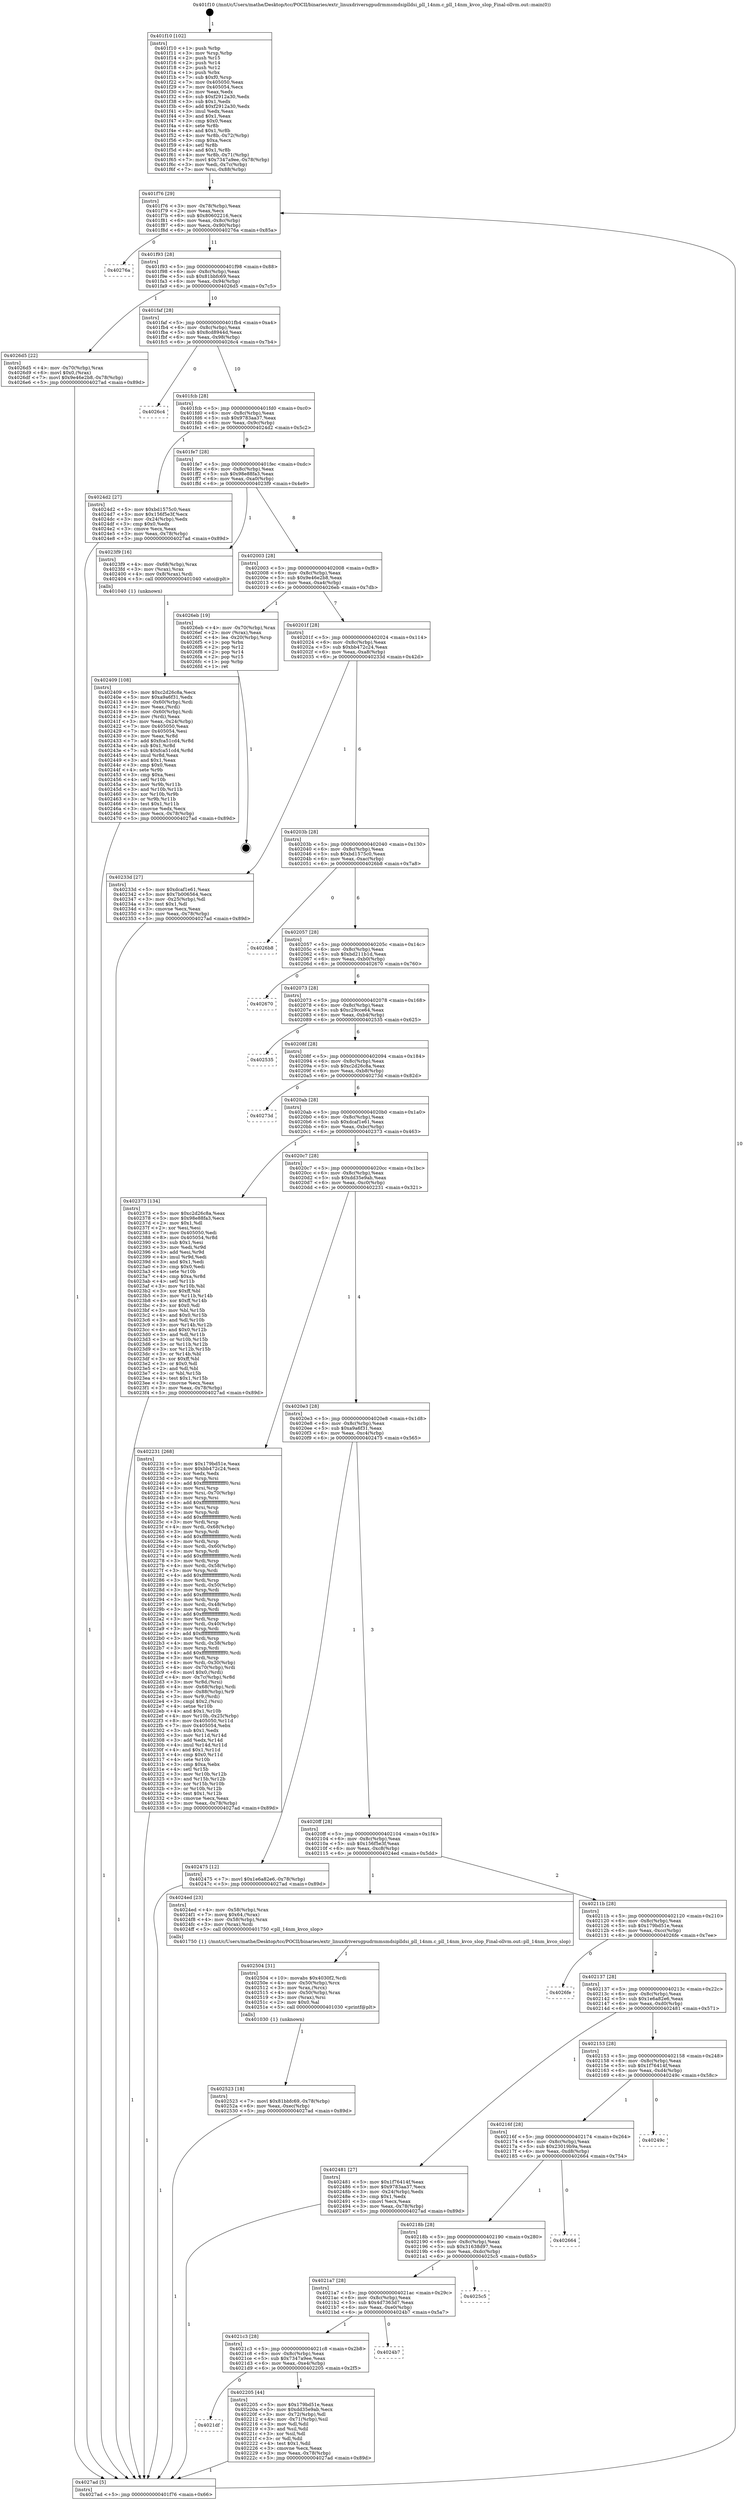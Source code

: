 digraph "0x401f10" {
  label = "0x401f10 (/mnt/c/Users/mathe/Desktop/tcc/POCII/binaries/extr_linuxdriversgpudrmmsmdsiplldsi_pll_14nm.c_pll_14nm_kvco_slop_Final-ollvm.out::main(0))"
  labelloc = "t"
  node[shape=record]

  Entry [label="",width=0.3,height=0.3,shape=circle,fillcolor=black,style=filled]
  "0x401f76" [label="{
     0x401f76 [29]\l
     | [instrs]\l
     &nbsp;&nbsp;0x401f76 \<+3\>: mov -0x78(%rbp),%eax\l
     &nbsp;&nbsp;0x401f79 \<+2\>: mov %eax,%ecx\l
     &nbsp;&nbsp;0x401f7b \<+6\>: sub $0x80602216,%ecx\l
     &nbsp;&nbsp;0x401f81 \<+6\>: mov %eax,-0x8c(%rbp)\l
     &nbsp;&nbsp;0x401f87 \<+6\>: mov %ecx,-0x90(%rbp)\l
     &nbsp;&nbsp;0x401f8d \<+6\>: je 000000000040276a \<main+0x85a\>\l
  }"]
  "0x40276a" [label="{
     0x40276a\l
  }", style=dashed]
  "0x401f93" [label="{
     0x401f93 [28]\l
     | [instrs]\l
     &nbsp;&nbsp;0x401f93 \<+5\>: jmp 0000000000401f98 \<main+0x88\>\l
     &nbsp;&nbsp;0x401f98 \<+6\>: mov -0x8c(%rbp),%eax\l
     &nbsp;&nbsp;0x401f9e \<+5\>: sub $0x81bbfc69,%eax\l
     &nbsp;&nbsp;0x401fa3 \<+6\>: mov %eax,-0x94(%rbp)\l
     &nbsp;&nbsp;0x401fa9 \<+6\>: je 00000000004026d5 \<main+0x7c5\>\l
  }"]
  Exit [label="",width=0.3,height=0.3,shape=circle,fillcolor=black,style=filled,peripheries=2]
  "0x4026d5" [label="{
     0x4026d5 [22]\l
     | [instrs]\l
     &nbsp;&nbsp;0x4026d5 \<+4\>: mov -0x70(%rbp),%rax\l
     &nbsp;&nbsp;0x4026d9 \<+6\>: movl $0x0,(%rax)\l
     &nbsp;&nbsp;0x4026df \<+7\>: movl $0x9e46e2b8,-0x78(%rbp)\l
     &nbsp;&nbsp;0x4026e6 \<+5\>: jmp 00000000004027ad \<main+0x89d\>\l
  }"]
  "0x401faf" [label="{
     0x401faf [28]\l
     | [instrs]\l
     &nbsp;&nbsp;0x401faf \<+5\>: jmp 0000000000401fb4 \<main+0xa4\>\l
     &nbsp;&nbsp;0x401fb4 \<+6\>: mov -0x8c(%rbp),%eax\l
     &nbsp;&nbsp;0x401fba \<+5\>: sub $0x8cd8944d,%eax\l
     &nbsp;&nbsp;0x401fbf \<+6\>: mov %eax,-0x98(%rbp)\l
     &nbsp;&nbsp;0x401fc5 \<+6\>: je 00000000004026c4 \<main+0x7b4\>\l
  }"]
  "0x402523" [label="{
     0x402523 [18]\l
     | [instrs]\l
     &nbsp;&nbsp;0x402523 \<+7\>: movl $0x81bbfc69,-0x78(%rbp)\l
     &nbsp;&nbsp;0x40252a \<+6\>: mov %eax,-0xec(%rbp)\l
     &nbsp;&nbsp;0x402530 \<+5\>: jmp 00000000004027ad \<main+0x89d\>\l
  }"]
  "0x4026c4" [label="{
     0x4026c4\l
  }", style=dashed]
  "0x401fcb" [label="{
     0x401fcb [28]\l
     | [instrs]\l
     &nbsp;&nbsp;0x401fcb \<+5\>: jmp 0000000000401fd0 \<main+0xc0\>\l
     &nbsp;&nbsp;0x401fd0 \<+6\>: mov -0x8c(%rbp),%eax\l
     &nbsp;&nbsp;0x401fd6 \<+5\>: sub $0x9783aa37,%eax\l
     &nbsp;&nbsp;0x401fdb \<+6\>: mov %eax,-0x9c(%rbp)\l
     &nbsp;&nbsp;0x401fe1 \<+6\>: je 00000000004024d2 \<main+0x5c2\>\l
  }"]
  "0x402504" [label="{
     0x402504 [31]\l
     | [instrs]\l
     &nbsp;&nbsp;0x402504 \<+10\>: movabs $0x4030f2,%rdi\l
     &nbsp;&nbsp;0x40250e \<+4\>: mov -0x50(%rbp),%rcx\l
     &nbsp;&nbsp;0x402512 \<+3\>: mov %rax,(%rcx)\l
     &nbsp;&nbsp;0x402515 \<+4\>: mov -0x50(%rbp),%rax\l
     &nbsp;&nbsp;0x402519 \<+3\>: mov (%rax),%rsi\l
     &nbsp;&nbsp;0x40251c \<+2\>: mov $0x0,%al\l
     &nbsp;&nbsp;0x40251e \<+5\>: call 0000000000401030 \<printf@plt\>\l
     | [calls]\l
     &nbsp;&nbsp;0x401030 \{1\} (unknown)\l
  }"]
  "0x4024d2" [label="{
     0x4024d2 [27]\l
     | [instrs]\l
     &nbsp;&nbsp;0x4024d2 \<+5\>: mov $0xbd1575c0,%eax\l
     &nbsp;&nbsp;0x4024d7 \<+5\>: mov $0x156f5e3f,%ecx\l
     &nbsp;&nbsp;0x4024dc \<+3\>: mov -0x24(%rbp),%edx\l
     &nbsp;&nbsp;0x4024df \<+3\>: cmp $0x0,%edx\l
     &nbsp;&nbsp;0x4024e2 \<+3\>: cmove %ecx,%eax\l
     &nbsp;&nbsp;0x4024e5 \<+3\>: mov %eax,-0x78(%rbp)\l
     &nbsp;&nbsp;0x4024e8 \<+5\>: jmp 00000000004027ad \<main+0x89d\>\l
  }"]
  "0x401fe7" [label="{
     0x401fe7 [28]\l
     | [instrs]\l
     &nbsp;&nbsp;0x401fe7 \<+5\>: jmp 0000000000401fec \<main+0xdc\>\l
     &nbsp;&nbsp;0x401fec \<+6\>: mov -0x8c(%rbp),%eax\l
     &nbsp;&nbsp;0x401ff2 \<+5\>: sub $0x98e88fa3,%eax\l
     &nbsp;&nbsp;0x401ff7 \<+6\>: mov %eax,-0xa0(%rbp)\l
     &nbsp;&nbsp;0x401ffd \<+6\>: je 00000000004023f9 \<main+0x4e9\>\l
  }"]
  "0x402409" [label="{
     0x402409 [108]\l
     | [instrs]\l
     &nbsp;&nbsp;0x402409 \<+5\>: mov $0xc2d26c8a,%ecx\l
     &nbsp;&nbsp;0x40240e \<+5\>: mov $0xa9a6f31,%edx\l
     &nbsp;&nbsp;0x402413 \<+4\>: mov -0x60(%rbp),%rdi\l
     &nbsp;&nbsp;0x402417 \<+2\>: mov %eax,(%rdi)\l
     &nbsp;&nbsp;0x402419 \<+4\>: mov -0x60(%rbp),%rdi\l
     &nbsp;&nbsp;0x40241d \<+2\>: mov (%rdi),%eax\l
     &nbsp;&nbsp;0x40241f \<+3\>: mov %eax,-0x24(%rbp)\l
     &nbsp;&nbsp;0x402422 \<+7\>: mov 0x405050,%eax\l
     &nbsp;&nbsp;0x402429 \<+7\>: mov 0x405054,%esi\l
     &nbsp;&nbsp;0x402430 \<+3\>: mov %eax,%r8d\l
     &nbsp;&nbsp;0x402433 \<+7\>: add $0xfca51cd4,%r8d\l
     &nbsp;&nbsp;0x40243a \<+4\>: sub $0x1,%r8d\l
     &nbsp;&nbsp;0x40243e \<+7\>: sub $0xfca51cd4,%r8d\l
     &nbsp;&nbsp;0x402445 \<+4\>: imul %r8d,%eax\l
     &nbsp;&nbsp;0x402449 \<+3\>: and $0x1,%eax\l
     &nbsp;&nbsp;0x40244c \<+3\>: cmp $0x0,%eax\l
     &nbsp;&nbsp;0x40244f \<+4\>: sete %r9b\l
     &nbsp;&nbsp;0x402453 \<+3\>: cmp $0xa,%esi\l
     &nbsp;&nbsp;0x402456 \<+4\>: setl %r10b\l
     &nbsp;&nbsp;0x40245a \<+3\>: mov %r9b,%r11b\l
     &nbsp;&nbsp;0x40245d \<+3\>: and %r10b,%r11b\l
     &nbsp;&nbsp;0x402460 \<+3\>: xor %r10b,%r9b\l
     &nbsp;&nbsp;0x402463 \<+3\>: or %r9b,%r11b\l
     &nbsp;&nbsp;0x402466 \<+4\>: test $0x1,%r11b\l
     &nbsp;&nbsp;0x40246a \<+3\>: cmovne %edx,%ecx\l
     &nbsp;&nbsp;0x40246d \<+3\>: mov %ecx,-0x78(%rbp)\l
     &nbsp;&nbsp;0x402470 \<+5\>: jmp 00000000004027ad \<main+0x89d\>\l
  }"]
  "0x4023f9" [label="{
     0x4023f9 [16]\l
     | [instrs]\l
     &nbsp;&nbsp;0x4023f9 \<+4\>: mov -0x68(%rbp),%rax\l
     &nbsp;&nbsp;0x4023fd \<+3\>: mov (%rax),%rax\l
     &nbsp;&nbsp;0x402400 \<+4\>: mov 0x8(%rax),%rdi\l
     &nbsp;&nbsp;0x402404 \<+5\>: call 0000000000401040 \<atoi@plt\>\l
     | [calls]\l
     &nbsp;&nbsp;0x401040 \{1\} (unknown)\l
  }"]
  "0x402003" [label="{
     0x402003 [28]\l
     | [instrs]\l
     &nbsp;&nbsp;0x402003 \<+5\>: jmp 0000000000402008 \<main+0xf8\>\l
     &nbsp;&nbsp;0x402008 \<+6\>: mov -0x8c(%rbp),%eax\l
     &nbsp;&nbsp;0x40200e \<+5\>: sub $0x9e46e2b8,%eax\l
     &nbsp;&nbsp;0x402013 \<+6\>: mov %eax,-0xa4(%rbp)\l
     &nbsp;&nbsp;0x402019 \<+6\>: je 00000000004026eb \<main+0x7db\>\l
  }"]
  "0x401f10" [label="{
     0x401f10 [102]\l
     | [instrs]\l
     &nbsp;&nbsp;0x401f10 \<+1\>: push %rbp\l
     &nbsp;&nbsp;0x401f11 \<+3\>: mov %rsp,%rbp\l
     &nbsp;&nbsp;0x401f14 \<+2\>: push %r15\l
     &nbsp;&nbsp;0x401f16 \<+2\>: push %r14\l
     &nbsp;&nbsp;0x401f18 \<+2\>: push %r12\l
     &nbsp;&nbsp;0x401f1a \<+1\>: push %rbx\l
     &nbsp;&nbsp;0x401f1b \<+7\>: sub $0xf0,%rsp\l
     &nbsp;&nbsp;0x401f22 \<+7\>: mov 0x405050,%eax\l
     &nbsp;&nbsp;0x401f29 \<+7\>: mov 0x405054,%ecx\l
     &nbsp;&nbsp;0x401f30 \<+2\>: mov %eax,%edx\l
     &nbsp;&nbsp;0x401f32 \<+6\>: sub $0xf2912a30,%edx\l
     &nbsp;&nbsp;0x401f38 \<+3\>: sub $0x1,%edx\l
     &nbsp;&nbsp;0x401f3b \<+6\>: add $0xf2912a30,%edx\l
     &nbsp;&nbsp;0x401f41 \<+3\>: imul %edx,%eax\l
     &nbsp;&nbsp;0x401f44 \<+3\>: and $0x1,%eax\l
     &nbsp;&nbsp;0x401f47 \<+3\>: cmp $0x0,%eax\l
     &nbsp;&nbsp;0x401f4a \<+4\>: sete %r8b\l
     &nbsp;&nbsp;0x401f4e \<+4\>: and $0x1,%r8b\l
     &nbsp;&nbsp;0x401f52 \<+4\>: mov %r8b,-0x72(%rbp)\l
     &nbsp;&nbsp;0x401f56 \<+3\>: cmp $0xa,%ecx\l
     &nbsp;&nbsp;0x401f59 \<+4\>: setl %r8b\l
     &nbsp;&nbsp;0x401f5d \<+4\>: and $0x1,%r8b\l
     &nbsp;&nbsp;0x401f61 \<+4\>: mov %r8b,-0x71(%rbp)\l
     &nbsp;&nbsp;0x401f65 \<+7\>: movl $0x7347a9ee,-0x78(%rbp)\l
     &nbsp;&nbsp;0x401f6c \<+3\>: mov %edi,-0x7c(%rbp)\l
     &nbsp;&nbsp;0x401f6f \<+7\>: mov %rsi,-0x88(%rbp)\l
  }"]
  "0x4026eb" [label="{
     0x4026eb [19]\l
     | [instrs]\l
     &nbsp;&nbsp;0x4026eb \<+4\>: mov -0x70(%rbp),%rax\l
     &nbsp;&nbsp;0x4026ef \<+2\>: mov (%rax),%eax\l
     &nbsp;&nbsp;0x4026f1 \<+4\>: lea -0x20(%rbp),%rsp\l
     &nbsp;&nbsp;0x4026f5 \<+1\>: pop %rbx\l
     &nbsp;&nbsp;0x4026f6 \<+2\>: pop %r12\l
     &nbsp;&nbsp;0x4026f8 \<+2\>: pop %r14\l
     &nbsp;&nbsp;0x4026fa \<+2\>: pop %r15\l
     &nbsp;&nbsp;0x4026fc \<+1\>: pop %rbp\l
     &nbsp;&nbsp;0x4026fd \<+1\>: ret\l
  }"]
  "0x40201f" [label="{
     0x40201f [28]\l
     | [instrs]\l
     &nbsp;&nbsp;0x40201f \<+5\>: jmp 0000000000402024 \<main+0x114\>\l
     &nbsp;&nbsp;0x402024 \<+6\>: mov -0x8c(%rbp),%eax\l
     &nbsp;&nbsp;0x40202a \<+5\>: sub $0xbb472c24,%eax\l
     &nbsp;&nbsp;0x40202f \<+6\>: mov %eax,-0xa8(%rbp)\l
     &nbsp;&nbsp;0x402035 \<+6\>: je 000000000040233d \<main+0x42d\>\l
  }"]
  "0x4027ad" [label="{
     0x4027ad [5]\l
     | [instrs]\l
     &nbsp;&nbsp;0x4027ad \<+5\>: jmp 0000000000401f76 \<main+0x66\>\l
  }"]
  "0x40233d" [label="{
     0x40233d [27]\l
     | [instrs]\l
     &nbsp;&nbsp;0x40233d \<+5\>: mov $0xdcaf1e61,%eax\l
     &nbsp;&nbsp;0x402342 \<+5\>: mov $0x7b006564,%ecx\l
     &nbsp;&nbsp;0x402347 \<+3\>: mov -0x25(%rbp),%dl\l
     &nbsp;&nbsp;0x40234a \<+3\>: test $0x1,%dl\l
     &nbsp;&nbsp;0x40234d \<+3\>: cmovne %ecx,%eax\l
     &nbsp;&nbsp;0x402350 \<+3\>: mov %eax,-0x78(%rbp)\l
     &nbsp;&nbsp;0x402353 \<+5\>: jmp 00000000004027ad \<main+0x89d\>\l
  }"]
  "0x40203b" [label="{
     0x40203b [28]\l
     | [instrs]\l
     &nbsp;&nbsp;0x40203b \<+5\>: jmp 0000000000402040 \<main+0x130\>\l
     &nbsp;&nbsp;0x402040 \<+6\>: mov -0x8c(%rbp),%eax\l
     &nbsp;&nbsp;0x402046 \<+5\>: sub $0xbd1575c0,%eax\l
     &nbsp;&nbsp;0x40204b \<+6\>: mov %eax,-0xac(%rbp)\l
     &nbsp;&nbsp;0x402051 \<+6\>: je 00000000004026b8 \<main+0x7a8\>\l
  }"]
  "0x4021df" [label="{
     0x4021df\l
  }", style=dashed]
  "0x4026b8" [label="{
     0x4026b8\l
  }", style=dashed]
  "0x402057" [label="{
     0x402057 [28]\l
     | [instrs]\l
     &nbsp;&nbsp;0x402057 \<+5\>: jmp 000000000040205c \<main+0x14c\>\l
     &nbsp;&nbsp;0x40205c \<+6\>: mov -0x8c(%rbp),%eax\l
     &nbsp;&nbsp;0x402062 \<+5\>: sub $0xbd211b1d,%eax\l
     &nbsp;&nbsp;0x402067 \<+6\>: mov %eax,-0xb0(%rbp)\l
     &nbsp;&nbsp;0x40206d \<+6\>: je 0000000000402670 \<main+0x760\>\l
  }"]
  "0x402205" [label="{
     0x402205 [44]\l
     | [instrs]\l
     &nbsp;&nbsp;0x402205 \<+5\>: mov $0x179bd51e,%eax\l
     &nbsp;&nbsp;0x40220a \<+5\>: mov $0xdd35e9ab,%ecx\l
     &nbsp;&nbsp;0x40220f \<+3\>: mov -0x72(%rbp),%dl\l
     &nbsp;&nbsp;0x402212 \<+4\>: mov -0x71(%rbp),%sil\l
     &nbsp;&nbsp;0x402216 \<+3\>: mov %dl,%dil\l
     &nbsp;&nbsp;0x402219 \<+3\>: and %sil,%dil\l
     &nbsp;&nbsp;0x40221c \<+3\>: xor %sil,%dl\l
     &nbsp;&nbsp;0x40221f \<+3\>: or %dl,%dil\l
     &nbsp;&nbsp;0x402222 \<+4\>: test $0x1,%dil\l
     &nbsp;&nbsp;0x402226 \<+3\>: cmovne %ecx,%eax\l
     &nbsp;&nbsp;0x402229 \<+3\>: mov %eax,-0x78(%rbp)\l
     &nbsp;&nbsp;0x40222c \<+5\>: jmp 00000000004027ad \<main+0x89d\>\l
  }"]
  "0x402670" [label="{
     0x402670\l
  }", style=dashed]
  "0x402073" [label="{
     0x402073 [28]\l
     | [instrs]\l
     &nbsp;&nbsp;0x402073 \<+5\>: jmp 0000000000402078 \<main+0x168\>\l
     &nbsp;&nbsp;0x402078 \<+6\>: mov -0x8c(%rbp),%eax\l
     &nbsp;&nbsp;0x40207e \<+5\>: sub $0xc29cce64,%eax\l
     &nbsp;&nbsp;0x402083 \<+6\>: mov %eax,-0xb4(%rbp)\l
     &nbsp;&nbsp;0x402089 \<+6\>: je 0000000000402535 \<main+0x625\>\l
  }"]
  "0x4021c3" [label="{
     0x4021c3 [28]\l
     | [instrs]\l
     &nbsp;&nbsp;0x4021c3 \<+5\>: jmp 00000000004021c8 \<main+0x2b8\>\l
     &nbsp;&nbsp;0x4021c8 \<+6\>: mov -0x8c(%rbp),%eax\l
     &nbsp;&nbsp;0x4021ce \<+5\>: sub $0x7347a9ee,%eax\l
     &nbsp;&nbsp;0x4021d3 \<+6\>: mov %eax,-0xe4(%rbp)\l
     &nbsp;&nbsp;0x4021d9 \<+6\>: je 0000000000402205 \<main+0x2f5\>\l
  }"]
  "0x402535" [label="{
     0x402535\l
  }", style=dashed]
  "0x40208f" [label="{
     0x40208f [28]\l
     | [instrs]\l
     &nbsp;&nbsp;0x40208f \<+5\>: jmp 0000000000402094 \<main+0x184\>\l
     &nbsp;&nbsp;0x402094 \<+6\>: mov -0x8c(%rbp),%eax\l
     &nbsp;&nbsp;0x40209a \<+5\>: sub $0xc2d26c8a,%eax\l
     &nbsp;&nbsp;0x40209f \<+6\>: mov %eax,-0xb8(%rbp)\l
     &nbsp;&nbsp;0x4020a5 \<+6\>: je 000000000040273d \<main+0x82d\>\l
  }"]
  "0x4024b7" [label="{
     0x4024b7\l
  }", style=dashed]
  "0x40273d" [label="{
     0x40273d\l
  }", style=dashed]
  "0x4020ab" [label="{
     0x4020ab [28]\l
     | [instrs]\l
     &nbsp;&nbsp;0x4020ab \<+5\>: jmp 00000000004020b0 \<main+0x1a0\>\l
     &nbsp;&nbsp;0x4020b0 \<+6\>: mov -0x8c(%rbp),%eax\l
     &nbsp;&nbsp;0x4020b6 \<+5\>: sub $0xdcaf1e61,%eax\l
     &nbsp;&nbsp;0x4020bb \<+6\>: mov %eax,-0xbc(%rbp)\l
     &nbsp;&nbsp;0x4020c1 \<+6\>: je 0000000000402373 \<main+0x463\>\l
  }"]
  "0x4021a7" [label="{
     0x4021a7 [28]\l
     | [instrs]\l
     &nbsp;&nbsp;0x4021a7 \<+5\>: jmp 00000000004021ac \<main+0x29c\>\l
     &nbsp;&nbsp;0x4021ac \<+6\>: mov -0x8c(%rbp),%eax\l
     &nbsp;&nbsp;0x4021b2 \<+5\>: sub $0x4d7363d7,%eax\l
     &nbsp;&nbsp;0x4021b7 \<+6\>: mov %eax,-0xe0(%rbp)\l
     &nbsp;&nbsp;0x4021bd \<+6\>: je 00000000004024b7 \<main+0x5a7\>\l
  }"]
  "0x402373" [label="{
     0x402373 [134]\l
     | [instrs]\l
     &nbsp;&nbsp;0x402373 \<+5\>: mov $0xc2d26c8a,%eax\l
     &nbsp;&nbsp;0x402378 \<+5\>: mov $0x98e88fa3,%ecx\l
     &nbsp;&nbsp;0x40237d \<+2\>: mov $0x1,%dl\l
     &nbsp;&nbsp;0x40237f \<+2\>: xor %esi,%esi\l
     &nbsp;&nbsp;0x402381 \<+7\>: mov 0x405050,%edi\l
     &nbsp;&nbsp;0x402388 \<+8\>: mov 0x405054,%r8d\l
     &nbsp;&nbsp;0x402390 \<+3\>: sub $0x1,%esi\l
     &nbsp;&nbsp;0x402393 \<+3\>: mov %edi,%r9d\l
     &nbsp;&nbsp;0x402396 \<+3\>: add %esi,%r9d\l
     &nbsp;&nbsp;0x402399 \<+4\>: imul %r9d,%edi\l
     &nbsp;&nbsp;0x40239d \<+3\>: and $0x1,%edi\l
     &nbsp;&nbsp;0x4023a0 \<+3\>: cmp $0x0,%edi\l
     &nbsp;&nbsp;0x4023a3 \<+4\>: sete %r10b\l
     &nbsp;&nbsp;0x4023a7 \<+4\>: cmp $0xa,%r8d\l
     &nbsp;&nbsp;0x4023ab \<+4\>: setl %r11b\l
     &nbsp;&nbsp;0x4023af \<+3\>: mov %r10b,%bl\l
     &nbsp;&nbsp;0x4023b2 \<+3\>: xor $0xff,%bl\l
     &nbsp;&nbsp;0x4023b5 \<+3\>: mov %r11b,%r14b\l
     &nbsp;&nbsp;0x4023b8 \<+4\>: xor $0xff,%r14b\l
     &nbsp;&nbsp;0x4023bc \<+3\>: xor $0x0,%dl\l
     &nbsp;&nbsp;0x4023bf \<+3\>: mov %bl,%r15b\l
     &nbsp;&nbsp;0x4023c2 \<+4\>: and $0x0,%r15b\l
     &nbsp;&nbsp;0x4023c6 \<+3\>: and %dl,%r10b\l
     &nbsp;&nbsp;0x4023c9 \<+3\>: mov %r14b,%r12b\l
     &nbsp;&nbsp;0x4023cc \<+4\>: and $0x0,%r12b\l
     &nbsp;&nbsp;0x4023d0 \<+3\>: and %dl,%r11b\l
     &nbsp;&nbsp;0x4023d3 \<+3\>: or %r10b,%r15b\l
     &nbsp;&nbsp;0x4023d6 \<+3\>: or %r11b,%r12b\l
     &nbsp;&nbsp;0x4023d9 \<+3\>: xor %r12b,%r15b\l
     &nbsp;&nbsp;0x4023dc \<+3\>: or %r14b,%bl\l
     &nbsp;&nbsp;0x4023df \<+3\>: xor $0xff,%bl\l
     &nbsp;&nbsp;0x4023e2 \<+3\>: or $0x0,%dl\l
     &nbsp;&nbsp;0x4023e5 \<+2\>: and %dl,%bl\l
     &nbsp;&nbsp;0x4023e7 \<+3\>: or %bl,%r15b\l
     &nbsp;&nbsp;0x4023ea \<+4\>: test $0x1,%r15b\l
     &nbsp;&nbsp;0x4023ee \<+3\>: cmovne %ecx,%eax\l
     &nbsp;&nbsp;0x4023f1 \<+3\>: mov %eax,-0x78(%rbp)\l
     &nbsp;&nbsp;0x4023f4 \<+5\>: jmp 00000000004027ad \<main+0x89d\>\l
  }"]
  "0x4020c7" [label="{
     0x4020c7 [28]\l
     | [instrs]\l
     &nbsp;&nbsp;0x4020c7 \<+5\>: jmp 00000000004020cc \<main+0x1bc\>\l
     &nbsp;&nbsp;0x4020cc \<+6\>: mov -0x8c(%rbp),%eax\l
     &nbsp;&nbsp;0x4020d2 \<+5\>: sub $0xdd35e9ab,%eax\l
     &nbsp;&nbsp;0x4020d7 \<+6\>: mov %eax,-0xc0(%rbp)\l
     &nbsp;&nbsp;0x4020dd \<+6\>: je 0000000000402231 \<main+0x321\>\l
  }"]
  "0x4025c5" [label="{
     0x4025c5\l
  }", style=dashed]
  "0x402231" [label="{
     0x402231 [268]\l
     | [instrs]\l
     &nbsp;&nbsp;0x402231 \<+5\>: mov $0x179bd51e,%eax\l
     &nbsp;&nbsp;0x402236 \<+5\>: mov $0xbb472c24,%ecx\l
     &nbsp;&nbsp;0x40223b \<+2\>: xor %edx,%edx\l
     &nbsp;&nbsp;0x40223d \<+3\>: mov %rsp,%rsi\l
     &nbsp;&nbsp;0x402240 \<+4\>: add $0xfffffffffffffff0,%rsi\l
     &nbsp;&nbsp;0x402244 \<+3\>: mov %rsi,%rsp\l
     &nbsp;&nbsp;0x402247 \<+4\>: mov %rsi,-0x70(%rbp)\l
     &nbsp;&nbsp;0x40224b \<+3\>: mov %rsp,%rsi\l
     &nbsp;&nbsp;0x40224e \<+4\>: add $0xfffffffffffffff0,%rsi\l
     &nbsp;&nbsp;0x402252 \<+3\>: mov %rsi,%rsp\l
     &nbsp;&nbsp;0x402255 \<+3\>: mov %rsp,%rdi\l
     &nbsp;&nbsp;0x402258 \<+4\>: add $0xfffffffffffffff0,%rdi\l
     &nbsp;&nbsp;0x40225c \<+3\>: mov %rdi,%rsp\l
     &nbsp;&nbsp;0x40225f \<+4\>: mov %rdi,-0x68(%rbp)\l
     &nbsp;&nbsp;0x402263 \<+3\>: mov %rsp,%rdi\l
     &nbsp;&nbsp;0x402266 \<+4\>: add $0xfffffffffffffff0,%rdi\l
     &nbsp;&nbsp;0x40226a \<+3\>: mov %rdi,%rsp\l
     &nbsp;&nbsp;0x40226d \<+4\>: mov %rdi,-0x60(%rbp)\l
     &nbsp;&nbsp;0x402271 \<+3\>: mov %rsp,%rdi\l
     &nbsp;&nbsp;0x402274 \<+4\>: add $0xfffffffffffffff0,%rdi\l
     &nbsp;&nbsp;0x402278 \<+3\>: mov %rdi,%rsp\l
     &nbsp;&nbsp;0x40227b \<+4\>: mov %rdi,-0x58(%rbp)\l
     &nbsp;&nbsp;0x40227f \<+3\>: mov %rsp,%rdi\l
     &nbsp;&nbsp;0x402282 \<+4\>: add $0xfffffffffffffff0,%rdi\l
     &nbsp;&nbsp;0x402286 \<+3\>: mov %rdi,%rsp\l
     &nbsp;&nbsp;0x402289 \<+4\>: mov %rdi,-0x50(%rbp)\l
     &nbsp;&nbsp;0x40228d \<+3\>: mov %rsp,%rdi\l
     &nbsp;&nbsp;0x402290 \<+4\>: add $0xfffffffffffffff0,%rdi\l
     &nbsp;&nbsp;0x402294 \<+3\>: mov %rdi,%rsp\l
     &nbsp;&nbsp;0x402297 \<+4\>: mov %rdi,-0x48(%rbp)\l
     &nbsp;&nbsp;0x40229b \<+3\>: mov %rsp,%rdi\l
     &nbsp;&nbsp;0x40229e \<+4\>: add $0xfffffffffffffff0,%rdi\l
     &nbsp;&nbsp;0x4022a2 \<+3\>: mov %rdi,%rsp\l
     &nbsp;&nbsp;0x4022a5 \<+4\>: mov %rdi,-0x40(%rbp)\l
     &nbsp;&nbsp;0x4022a9 \<+3\>: mov %rsp,%rdi\l
     &nbsp;&nbsp;0x4022ac \<+4\>: add $0xfffffffffffffff0,%rdi\l
     &nbsp;&nbsp;0x4022b0 \<+3\>: mov %rdi,%rsp\l
     &nbsp;&nbsp;0x4022b3 \<+4\>: mov %rdi,-0x38(%rbp)\l
     &nbsp;&nbsp;0x4022b7 \<+3\>: mov %rsp,%rdi\l
     &nbsp;&nbsp;0x4022ba \<+4\>: add $0xfffffffffffffff0,%rdi\l
     &nbsp;&nbsp;0x4022be \<+3\>: mov %rdi,%rsp\l
     &nbsp;&nbsp;0x4022c1 \<+4\>: mov %rdi,-0x30(%rbp)\l
     &nbsp;&nbsp;0x4022c5 \<+4\>: mov -0x70(%rbp),%rdi\l
     &nbsp;&nbsp;0x4022c9 \<+6\>: movl $0x0,(%rdi)\l
     &nbsp;&nbsp;0x4022cf \<+4\>: mov -0x7c(%rbp),%r8d\l
     &nbsp;&nbsp;0x4022d3 \<+3\>: mov %r8d,(%rsi)\l
     &nbsp;&nbsp;0x4022d6 \<+4\>: mov -0x68(%rbp),%rdi\l
     &nbsp;&nbsp;0x4022da \<+7\>: mov -0x88(%rbp),%r9\l
     &nbsp;&nbsp;0x4022e1 \<+3\>: mov %r9,(%rdi)\l
     &nbsp;&nbsp;0x4022e4 \<+3\>: cmpl $0x2,(%rsi)\l
     &nbsp;&nbsp;0x4022e7 \<+4\>: setne %r10b\l
     &nbsp;&nbsp;0x4022eb \<+4\>: and $0x1,%r10b\l
     &nbsp;&nbsp;0x4022ef \<+4\>: mov %r10b,-0x25(%rbp)\l
     &nbsp;&nbsp;0x4022f3 \<+8\>: mov 0x405050,%r11d\l
     &nbsp;&nbsp;0x4022fb \<+7\>: mov 0x405054,%ebx\l
     &nbsp;&nbsp;0x402302 \<+3\>: sub $0x1,%edx\l
     &nbsp;&nbsp;0x402305 \<+3\>: mov %r11d,%r14d\l
     &nbsp;&nbsp;0x402308 \<+3\>: add %edx,%r14d\l
     &nbsp;&nbsp;0x40230b \<+4\>: imul %r14d,%r11d\l
     &nbsp;&nbsp;0x40230f \<+4\>: and $0x1,%r11d\l
     &nbsp;&nbsp;0x402313 \<+4\>: cmp $0x0,%r11d\l
     &nbsp;&nbsp;0x402317 \<+4\>: sete %r10b\l
     &nbsp;&nbsp;0x40231b \<+3\>: cmp $0xa,%ebx\l
     &nbsp;&nbsp;0x40231e \<+4\>: setl %r15b\l
     &nbsp;&nbsp;0x402322 \<+3\>: mov %r10b,%r12b\l
     &nbsp;&nbsp;0x402325 \<+3\>: and %r15b,%r12b\l
     &nbsp;&nbsp;0x402328 \<+3\>: xor %r15b,%r10b\l
     &nbsp;&nbsp;0x40232b \<+3\>: or %r10b,%r12b\l
     &nbsp;&nbsp;0x40232e \<+4\>: test $0x1,%r12b\l
     &nbsp;&nbsp;0x402332 \<+3\>: cmovne %ecx,%eax\l
     &nbsp;&nbsp;0x402335 \<+3\>: mov %eax,-0x78(%rbp)\l
     &nbsp;&nbsp;0x402338 \<+5\>: jmp 00000000004027ad \<main+0x89d\>\l
  }"]
  "0x4020e3" [label="{
     0x4020e3 [28]\l
     | [instrs]\l
     &nbsp;&nbsp;0x4020e3 \<+5\>: jmp 00000000004020e8 \<main+0x1d8\>\l
     &nbsp;&nbsp;0x4020e8 \<+6\>: mov -0x8c(%rbp),%eax\l
     &nbsp;&nbsp;0x4020ee \<+5\>: sub $0xa9a6f31,%eax\l
     &nbsp;&nbsp;0x4020f3 \<+6\>: mov %eax,-0xc4(%rbp)\l
     &nbsp;&nbsp;0x4020f9 \<+6\>: je 0000000000402475 \<main+0x565\>\l
  }"]
  "0x40218b" [label="{
     0x40218b [28]\l
     | [instrs]\l
     &nbsp;&nbsp;0x40218b \<+5\>: jmp 0000000000402190 \<main+0x280\>\l
     &nbsp;&nbsp;0x402190 \<+6\>: mov -0x8c(%rbp),%eax\l
     &nbsp;&nbsp;0x402196 \<+5\>: sub $0x31638d97,%eax\l
     &nbsp;&nbsp;0x40219b \<+6\>: mov %eax,-0xdc(%rbp)\l
     &nbsp;&nbsp;0x4021a1 \<+6\>: je 00000000004025c5 \<main+0x6b5\>\l
  }"]
  "0x402475" [label="{
     0x402475 [12]\l
     | [instrs]\l
     &nbsp;&nbsp;0x402475 \<+7\>: movl $0x1e6a82e6,-0x78(%rbp)\l
     &nbsp;&nbsp;0x40247c \<+5\>: jmp 00000000004027ad \<main+0x89d\>\l
  }"]
  "0x4020ff" [label="{
     0x4020ff [28]\l
     | [instrs]\l
     &nbsp;&nbsp;0x4020ff \<+5\>: jmp 0000000000402104 \<main+0x1f4\>\l
     &nbsp;&nbsp;0x402104 \<+6\>: mov -0x8c(%rbp),%eax\l
     &nbsp;&nbsp;0x40210a \<+5\>: sub $0x156f5e3f,%eax\l
     &nbsp;&nbsp;0x40210f \<+6\>: mov %eax,-0xc8(%rbp)\l
     &nbsp;&nbsp;0x402115 \<+6\>: je 00000000004024ed \<main+0x5dd\>\l
  }"]
  "0x402664" [label="{
     0x402664\l
  }", style=dashed]
  "0x4024ed" [label="{
     0x4024ed [23]\l
     | [instrs]\l
     &nbsp;&nbsp;0x4024ed \<+4\>: mov -0x58(%rbp),%rax\l
     &nbsp;&nbsp;0x4024f1 \<+7\>: movq $0x64,(%rax)\l
     &nbsp;&nbsp;0x4024f8 \<+4\>: mov -0x58(%rbp),%rax\l
     &nbsp;&nbsp;0x4024fc \<+3\>: mov (%rax),%rdi\l
     &nbsp;&nbsp;0x4024ff \<+5\>: call 0000000000401750 \<pll_14nm_kvco_slop\>\l
     | [calls]\l
     &nbsp;&nbsp;0x401750 \{1\} (/mnt/c/Users/mathe/Desktop/tcc/POCII/binaries/extr_linuxdriversgpudrmmsmdsiplldsi_pll_14nm.c_pll_14nm_kvco_slop_Final-ollvm.out::pll_14nm_kvco_slop)\l
  }"]
  "0x40211b" [label="{
     0x40211b [28]\l
     | [instrs]\l
     &nbsp;&nbsp;0x40211b \<+5\>: jmp 0000000000402120 \<main+0x210\>\l
     &nbsp;&nbsp;0x402120 \<+6\>: mov -0x8c(%rbp),%eax\l
     &nbsp;&nbsp;0x402126 \<+5\>: sub $0x179bd51e,%eax\l
     &nbsp;&nbsp;0x40212b \<+6\>: mov %eax,-0xcc(%rbp)\l
     &nbsp;&nbsp;0x402131 \<+6\>: je 00000000004026fe \<main+0x7ee\>\l
  }"]
  "0x40216f" [label="{
     0x40216f [28]\l
     | [instrs]\l
     &nbsp;&nbsp;0x40216f \<+5\>: jmp 0000000000402174 \<main+0x264\>\l
     &nbsp;&nbsp;0x402174 \<+6\>: mov -0x8c(%rbp),%eax\l
     &nbsp;&nbsp;0x40217a \<+5\>: sub $0x23019b9a,%eax\l
     &nbsp;&nbsp;0x40217f \<+6\>: mov %eax,-0xd8(%rbp)\l
     &nbsp;&nbsp;0x402185 \<+6\>: je 0000000000402664 \<main+0x754\>\l
  }"]
  "0x4026fe" [label="{
     0x4026fe\l
  }", style=dashed]
  "0x402137" [label="{
     0x402137 [28]\l
     | [instrs]\l
     &nbsp;&nbsp;0x402137 \<+5\>: jmp 000000000040213c \<main+0x22c\>\l
     &nbsp;&nbsp;0x40213c \<+6\>: mov -0x8c(%rbp),%eax\l
     &nbsp;&nbsp;0x402142 \<+5\>: sub $0x1e6a82e6,%eax\l
     &nbsp;&nbsp;0x402147 \<+6\>: mov %eax,-0xd0(%rbp)\l
     &nbsp;&nbsp;0x40214d \<+6\>: je 0000000000402481 \<main+0x571\>\l
  }"]
  "0x40249c" [label="{
     0x40249c\l
  }", style=dashed]
  "0x402481" [label="{
     0x402481 [27]\l
     | [instrs]\l
     &nbsp;&nbsp;0x402481 \<+5\>: mov $0x1f76414f,%eax\l
     &nbsp;&nbsp;0x402486 \<+5\>: mov $0x9783aa37,%ecx\l
     &nbsp;&nbsp;0x40248b \<+3\>: mov -0x24(%rbp),%edx\l
     &nbsp;&nbsp;0x40248e \<+3\>: cmp $0x1,%edx\l
     &nbsp;&nbsp;0x402491 \<+3\>: cmovl %ecx,%eax\l
     &nbsp;&nbsp;0x402494 \<+3\>: mov %eax,-0x78(%rbp)\l
     &nbsp;&nbsp;0x402497 \<+5\>: jmp 00000000004027ad \<main+0x89d\>\l
  }"]
  "0x402153" [label="{
     0x402153 [28]\l
     | [instrs]\l
     &nbsp;&nbsp;0x402153 \<+5\>: jmp 0000000000402158 \<main+0x248\>\l
     &nbsp;&nbsp;0x402158 \<+6\>: mov -0x8c(%rbp),%eax\l
     &nbsp;&nbsp;0x40215e \<+5\>: sub $0x1f76414f,%eax\l
     &nbsp;&nbsp;0x402163 \<+6\>: mov %eax,-0xd4(%rbp)\l
     &nbsp;&nbsp;0x402169 \<+6\>: je 000000000040249c \<main+0x58c\>\l
  }"]
  Entry -> "0x401f10" [label=" 1"]
  "0x401f76" -> "0x40276a" [label=" 0"]
  "0x401f76" -> "0x401f93" [label=" 11"]
  "0x4026eb" -> Exit [label=" 1"]
  "0x401f93" -> "0x4026d5" [label=" 1"]
  "0x401f93" -> "0x401faf" [label=" 10"]
  "0x4026d5" -> "0x4027ad" [label=" 1"]
  "0x401faf" -> "0x4026c4" [label=" 0"]
  "0x401faf" -> "0x401fcb" [label=" 10"]
  "0x402523" -> "0x4027ad" [label=" 1"]
  "0x401fcb" -> "0x4024d2" [label=" 1"]
  "0x401fcb" -> "0x401fe7" [label=" 9"]
  "0x402504" -> "0x402523" [label=" 1"]
  "0x401fe7" -> "0x4023f9" [label=" 1"]
  "0x401fe7" -> "0x402003" [label=" 8"]
  "0x4024ed" -> "0x402504" [label=" 1"]
  "0x402003" -> "0x4026eb" [label=" 1"]
  "0x402003" -> "0x40201f" [label=" 7"]
  "0x402481" -> "0x4027ad" [label=" 1"]
  "0x40201f" -> "0x40233d" [label=" 1"]
  "0x40201f" -> "0x40203b" [label=" 6"]
  "0x402475" -> "0x4027ad" [label=" 1"]
  "0x40203b" -> "0x4026b8" [label=" 0"]
  "0x40203b" -> "0x402057" [label=" 6"]
  "0x402409" -> "0x4027ad" [label=" 1"]
  "0x402057" -> "0x402670" [label=" 0"]
  "0x402057" -> "0x402073" [label=" 6"]
  "0x4023f9" -> "0x402409" [label=" 1"]
  "0x402073" -> "0x402535" [label=" 0"]
  "0x402073" -> "0x40208f" [label=" 6"]
  "0x40233d" -> "0x4027ad" [label=" 1"]
  "0x40208f" -> "0x40273d" [label=" 0"]
  "0x40208f" -> "0x4020ab" [label=" 6"]
  "0x402231" -> "0x4027ad" [label=" 1"]
  "0x4020ab" -> "0x402373" [label=" 1"]
  "0x4020ab" -> "0x4020c7" [label=" 5"]
  "0x4027ad" -> "0x401f76" [label=" 10"]
  "0x4020c7" -> "0x402231" [label=" 1"]
  "0x4020c7" -> "0x4020e3" [label=" 4"]
  "0x401f10" -> "0x401f76" [label=" 1"]
  "0x4020e3" -> "0x402475" [label=" 1"]
  "0x4020e3" -> "0x4020ff" [label=" 3"]
  "0x4021c3" -> "0x4021df" [label=" 0"]
  "0x4020ff" -> "0x4024ed" [label=" 1"]
  "0x4020ff" -> "0x40211b" [label=" 2"]
  "0x4021c3" -> "0x402205" [label=" 1"]
  "0x40211b" -> "0x4026fe" [label=" 0"]
  "0x40211b" -> "0x402137" [label=" 2"]
  "0x4021a7" -> "0x4021c3" [label=" 1"]
  "0x402137" -> "0x402481" [label=" 1"]
  "0x402137" -> "0x402153" [label=" 1"]
  "0x4021a7" -> "0x4024b7" [label=" 0"]
  "0x402153" -> "0x40249c" [label=" 0"]
  "0x402153" -> "0x40216f" [label=" 1"]
  "0x402373" -> "0x4027ad" [label=" 1"]
  "0x40216f" -> "0x402664" [label=" 0"]
  "0x40216f" -> "0x40218b" [label=" 1"]
  "0x402205" -> "0x4027ad" [label=" 1"]
  "0x40218b" -> "0x4025c5" [label=" 0"]
  "0x40218b" -> "0x4021a7" [label=" 1"]
  "0x4024d2" -> "0x4027ad" [label=" 1"]
}
